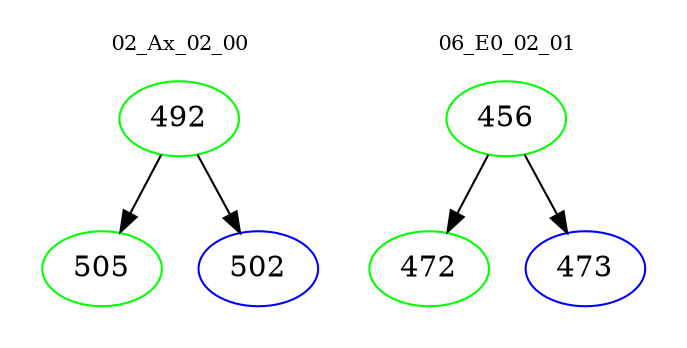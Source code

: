 digraph{
subgraph cluster_0 {
color = white
label = "02_Ax_02_00";
fontsize=10;
T0_492 [label="492", color="green"]
T0_492 -> T0_505 [color="black"]
T0_505 [label="505", color="green"]
T0_492 -> T0_502 [color="black"]
T0_502 [label="502", color="blue"]
}
subgraph cluster_1 {
color = white
label = "06_E0_02_01";
fontsize=10;
T1_456 [label="456", color="green"]
T1_456 -> T1_472 [color="black"]
T1_472 [label="472", color="green"]
T1_456 -> T1_473 [color="black"]
T1_473 [label="473", color="blue"]
}
}
